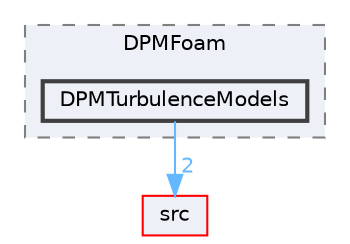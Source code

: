 digraph "applications/solvers/lagrangian/DPMFoam/DPMTurbulenceModels"
{
 // LATEX_PDF_SIZE
  bgcolor="transparent";
  edge [fontname=Helvetica,fontsize=10,labelfontname=Helvetica,labelfontsize=10];
  node [fontname=Helvetica,fontsize=10,shape=box,height=0.2,width=0.4];
  compound=true
  subgraph clusterdir_a90c95a63081a4a48ff9b32980da26da {
    graph [ bgcolor="#edf0f7", pencolor="grey50", label="DPMFoam", fontname=Helvetica,fontsize=10 style="filled,dashed", URL="dir_a90c95a63081a4a48ff9b32980da26da.html",tooltip=""]
  dir_72859e7d71219ad92d2e49860380e35f [label="DPMTurbulenceModels", fillcolor="#edf0f7", color="grey25", style="filled,bold", URL="dir_72859e7d71219ad92d2e49860380e35f.html",tooltip=""];
  }
  dir_68267d1309a1af8e8297ef4c3efbcdba [label="src", fillcolor="#edf0f7", color="red", style="filled", URL="dir_68267d1309a1af8e8297ef4c3efbcdba.html",tooltip=""];
  dir_72859e7d71219ad92d2e49860380e35f->dir_68267d1309a1af8e8297ef4c3efbcdba [headlabel="2", labeldistance=1.5 headhref="dir_001037_003729.html" href="dir_001037_003729.html" color="steelblue1" fontcolor="steelblue1"];
}
